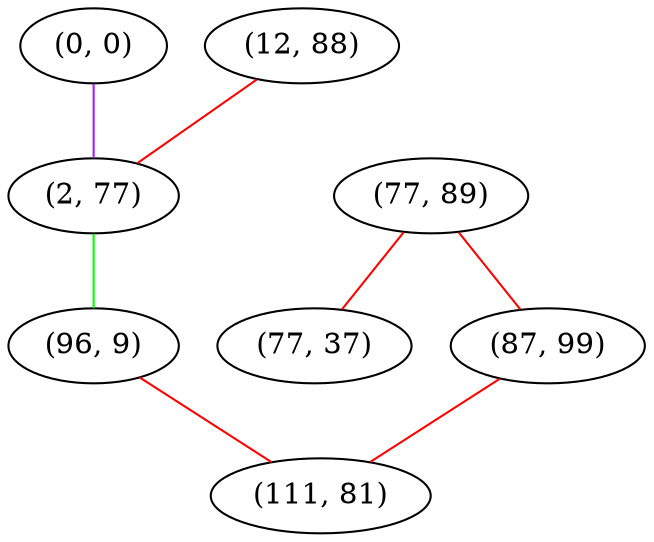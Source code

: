 graph "" {
"(0, 0)";
"(77, 89)";
"(77, 37)";
"(12, 88)";
"(87, 99)";
"(2, 77)";
"(96, 9)";
"(111, 81)";
"(0, 0)" -- "(2, 77)"  [color=purple, key=0, weight=4];
"(77, 89)" -- "(87, 99)"  [color=red, key=0, weight=1];
"(77, 89)" -- "(77, 37)"  [color=red, key=0, weight=1];
"(12, 88)" -- "(2, 77)"  [color=red, key=0, weight=1];
"(87, 99)" -- "(111, 81)"  [color=red, key=0, weight=1];
"(2, 77)" -- "(96, 9)"  [color=green, key=0, weight=2];
"(96, 9)" -- "(111, 81)"  [color=red, key=0, weight=1];
}
